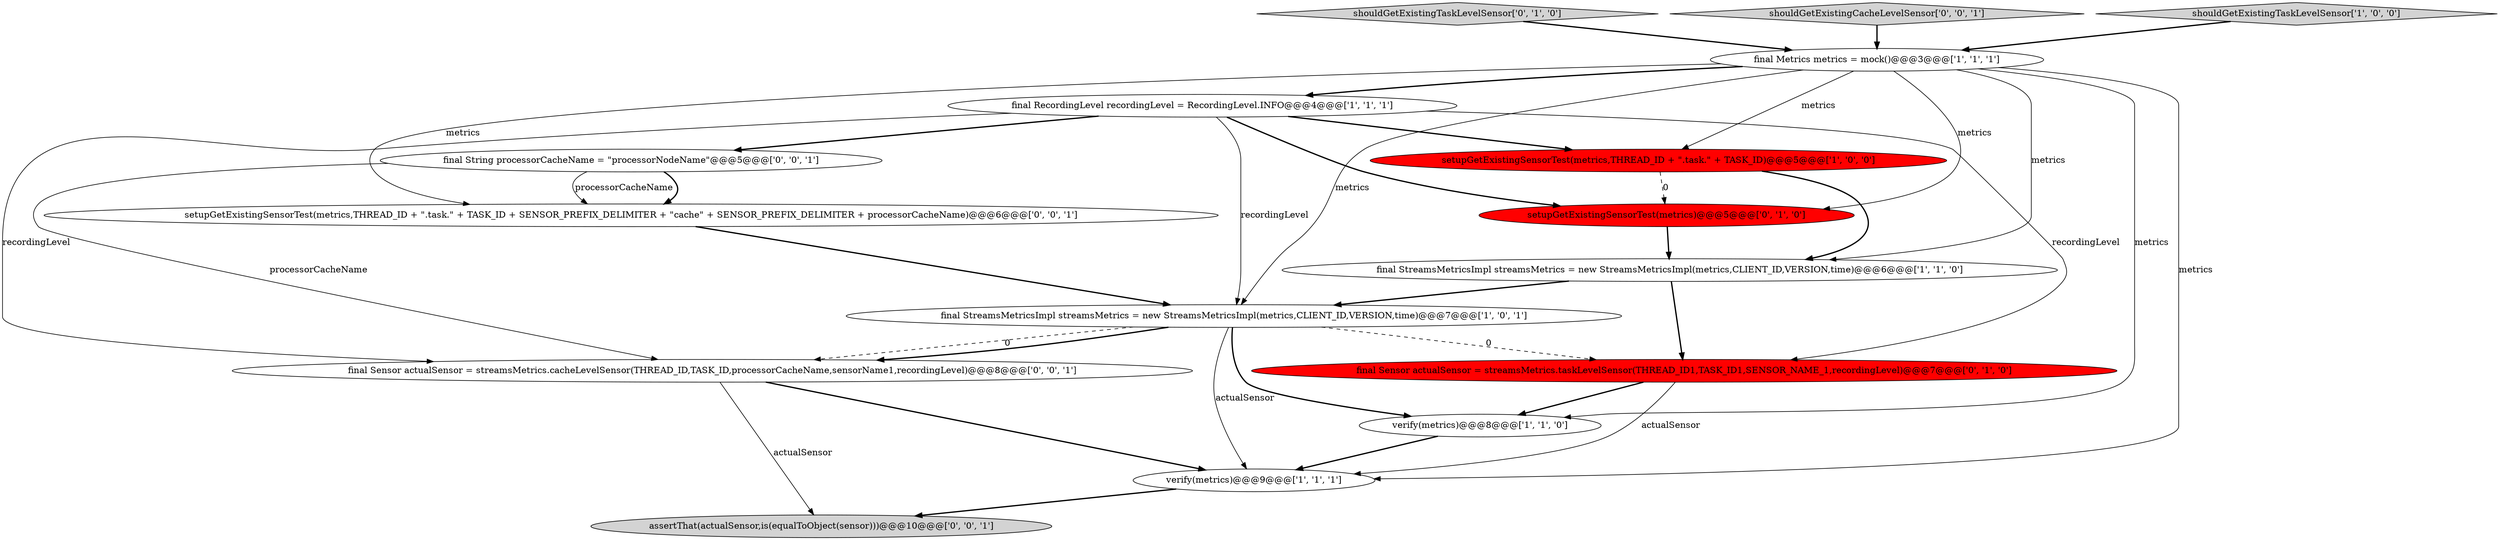 digraph {
1 [style = filled, label = "final RecordingLevel recordingLevel = RecordingLevel.INFO@@@4@@@['1', '1', '1']", fillcolor = white, shape = ellipse image = "AAA0AAABBB1BBB"];
2 [style = filled, label = "verify(metrics)@@@8@@@['1', '1', '0']", fillcolor = white, shape = ellipse image = "AAA0AAABBB1BBB"];
15 [style = filled, label = "final Sensor actualSensor = streamsMetrics.cacheLevelSensor(THREAD_ID,TASK_ID,processorCacheName,sensorName1,recordingLevel)@@@8@@@['0', '0', '1']", fillcolor = white, shape = ellipse image = "AAA0AAABBB3BBB"];
13 [style = filled, label = "setupGetExistingSensorTest(metrics,THREAD_ID + \".task.\" + TASK_ID + SENSOR_PREFIX_DELIMITER + \"cache\" + SENSOR_PREFIX_DELIMITER + processorCacheName)@@@6@@@['0', '0', '1']", fillcolor = white, shape = ellipse image = "AAA0AAABBB3BBB"];
9 [style = filled, label = "final Sensor actualSensor = streamsMetrics.taskLevelSensor(THREAD_ID1,TASK_ID1,SENSOR_NAME_1,recordingLevel)@@@7@@@['0', '1', '0']", fillcolor = red, shape = ellipse image = "AAA1AAABBB2BBB"];
8 [style = filled, label = "shouldGetExistingTaskLevelSensor['0', '1', '0']", fillcolor = lightgray, shape = diamond image = "AAA0AAABBB2BBB"];
11 [style = filled, label = "final String processorCacheName = \"processorNodeName\"@@@5@@@['0', '0', '1']", fillcolor = white, shape = ellipse image = "AAA0AAABBB3BBB"];
7 [style = filled, label = "final StreamsMetricsImpl streamsMetrics = new StreamsMetricsImpl(metrics,CLIENT_ID,VERSION,time)@@@7@@@['1', '0', '1']", fillcolor = white, shape = ellipse image = "AAA0AAABBB1BBB"];
12 [style = filled, label = "assertThat(actualSensor,is(equalToObject(sensor)))@@@10@@@['0', '0', '1']", fillcolor = lightgray, shape = ellipse image = "AAA0AAABBB3BBB"];
14 [style = filled, label = "shouldGetExistingCacheLevelSensor['0', '0', '1']", fillcolor = lightgray, shape = diamond image = "AAA0AAABBB3BBB"];
5 [style = filled, label = "verify(metrics)@@@9@@@['1', '1', '1']", fillcolor = white, shape = ellipse image = "AAA0AAABBB1BBB"];
10 [style = filled, label = "setupGetExistingSensorTest(metrics)@@@5@@@['0', '1', '0']", fillcolor = red, shape = ellipse image = "AAA1AAABBB2BBB"];
4 [style = filled, label = "final Metrics metrics = mock()@@@3@@@['1', '1', '1']", fillcolor = white, shape = ellipse image = "AAA0AAABBB1BBB"];
3 [style = filled, label = "shouldGetExistingTaskLevelSensor['1', '0', '0']", fillcolor = lightgray, shape = diamond image = "AAA0AAABBB1BBB"];
0 [style = filled, label = "final StreamsMetricsImpl streamsMetrics = new StreamsMetricsImpl(metrics,CLIENT_ID,VERSION,time)@@@6@@@['1', '1', '0']", fillcolor = white, shape = ellipse image = "AAA0AAABBB1BBB"];
6 [style = filled, label = "setupGetExistingSensorTest(metrics,THREAD_ID + \".task.\" + TASK_ID)@@@5@@@['1', '0', '0']", fillcolor = red, shape = ellipse image = "AAA1AAABBB1BBB"];
0->9 [style = bold, label=""];
7->5 [style = solid, label="actualSensor"];
4->13 [style = solid, label="metrics"];
9->2 [style = bold, label=""];
15->12 [style = solid, label="actualSensor"];
9->5 [style = solid, label="actualSensor"];
6->0 [style = bold, label=""];
4->5 [style = solid, label="metrics"];
3->4 [style = bold, label=""];
15->5 [style = bold, label=""];
1->11 [style = bold, label=""];
6->10 [style = dashed, label="0"];
0->7 [style = bold, label=""];
1->7 [style = solid, label="recordingLevel"];
1->6 [style = bold, label=""];
1->9 [style = solid, label="recordingLevel"];
5->12 [style = bold, label=""];
7->9 [style = dashed, label="0"];
7->2 [style = bold, label=""];
13->7 [style = bold, label=""];
11->13 [style = bold, label=""];
10->0 [style = bold, label=""];
4->6 [style = solid, label="metrics"];
7->15 [style = dashed, label="0"];
7->15 [style = bold, label=""];
4->0 [style = solid, label="metrics"];
4->10 [style = solid, label="metrics"];
4->1 [style = bold, label=""];
4->2 [style = solid, label="metrics"];
11->15 [style = solid, label="processorCacheName"];
8->4 [style = bold, label=""];
11->13 [style = solid, label="processorCacheName"];
1->10 [style = bold, label=""];
4->7 [style = solid, label="metrics"];
1->15 [style = solid, label="recordingLevel"];
2->5 [style = bold, label=""];
14->4 [style = bold, label=""];
}
